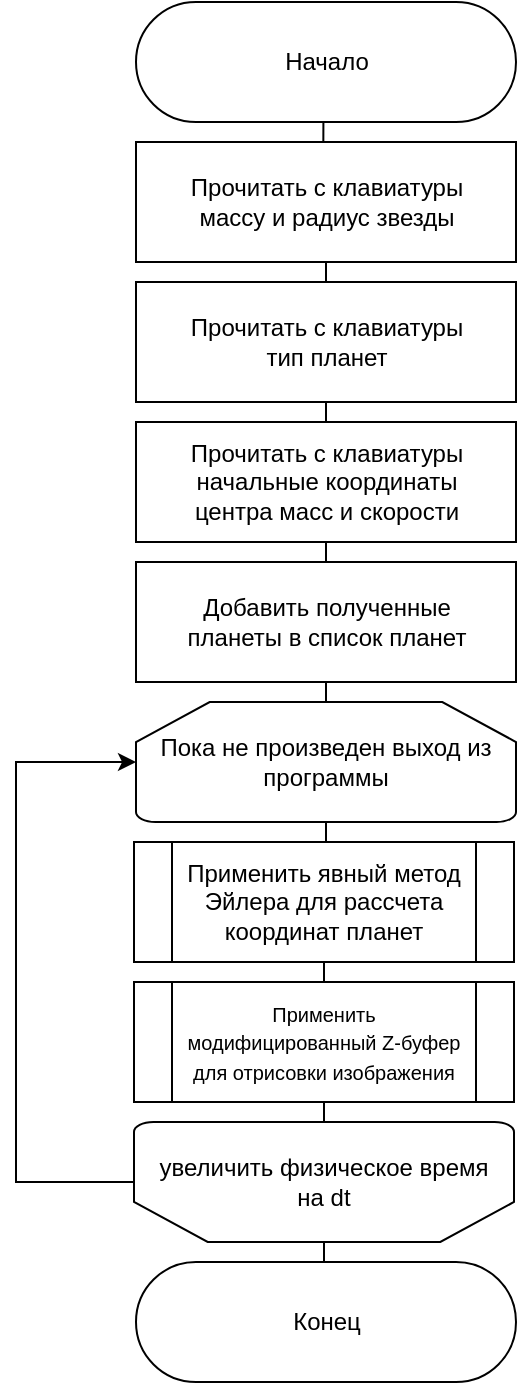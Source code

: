 <mxfile version="20.3.0" type="device"><diagram id="IoaRdNhJ-2hytC0xvdKv" name="Страница 1"><mxGraphModel dx="946" dy="587" grid="1" gridSize="10" guides="1" tooltips="1" connect="1" arrows="1" fold="1" page="1" pageScale="1" pageWidth="827" pageHeight="1169" math="0" shadow="0"><root><mxCell id="0"/><mxCell id="1" parent="0"/><mxCell id="IxTBADBYJWveTr3yVdoe-9" style="edgeStyle=orthogonalEdgeStyle;rounded=0;orthogonalLoop=1;jettySize=auto;html=1;exitX=0.5;exitY=0.5;exitDx=0;exitDy=30;exitPerimeter=0;entryX=0.493;entryY=-0.001;entryDx=0;entryDy=0;fontSize=10;endArrow=none;endFill=0;entryPerimeter=0;" parent="1" source="IxTBADBYJWveTr3yVdoe-1" target="IxTBADBYJWveTr3yVdoe-2" edge="1"><mxGeometry relative="1" as="geometry"/></mxCell><mxCell id="IxTBADBYJWveTr3yVdoe-1" value="Начало" style="html=1;dashed=0;whitespace=wrap;shape=mxgraph.dfd.start" parent="1" vertex="1"><mxGeometry x="320" y="40" width="190" height="60" as="geometry"/></mxCell><mxCell id="IxTBADBYJWveTr3yVdoe-11" style="edgeStyle=orthogonalEdgeStyle;rounded=0;orthogonalLoop=1;jettySize=auto;html=1;exitX=0.5;exitY=1;exitDx=0;exitDy=0;entryX=0.5;entryY=0;entryDx=0;entryDy=0;fontSize=10;endArrow=none;endFill=0;" parent="1" source="IxTBADBYJWveTr3yVdoe-2" target="IxTBADBYJWveTr3yVdoe-3" edge="1"><mxGeometry relative="1" as="geometry"/></mxCell><mxCell id="IxTBADBYJWveTr3yVdoe-2" value="Прочитать с клавиатуры&lt;br&gt;массу и радиус звезды" style="html=1;dashed=0;whitespace=wrap;" parent="1" vertex="1"><mxGeometry x="320" y="110" width="190" height="60" as="geometry"/></mxCell><mxCell id="IxTBADBYJWveTr3yVdoe-12" style="edgeStyle=orthogonalEdgeStyle;rounded=0;orthogonalLoop=1;jettySize=auto;html=1;exitX=0.5;exitY=1;exitDx=0;exitDy=0;entryX=0.5;entryY=0;entryDx=0;entryDy=0;fontSize=10;endArrow=none;endFill=0;" parent="1" source="IxTBADBYJWveTr3yVdoe-3" target="IxTBADBYJWveTr3yVdoe-4" edge="1"><mxGeometry relative="1" as="geometry"/></mxCell><mxCell id="IxTBADBYJWveTr3yVdoe-3" value="Прочитать с клавиатуры&lt;br&gt;тип планет" style="html=1;dashed=0;whitespace=wrap;" parent="1" vertex="1"><mxGeometry x="320" y="180" width="190" height="60" as="geometry"/></mxCell><mxCell id="IxTBADBYJWveTr3yVdoe-4" value="Прочитать с клавиатуры&lt;br&gt;начальные координаты&lt;br&gt;центра масс и скорости" style="html=1;dashed=0;whitespace=wrap;" parent="1" vertex="1"><mxGeometry x="320" y="250" width="190" height="60" as="geometry"/></mxCell><mxCell id="IxTBADBYJWveTr3yVdoe-13" style="edgeStyle=orthogonalEdgeStyle;rounded=0;orthogonalLoop=1;jettySize=auto;html=1;exitX=0.5;exitY=0;exitDx=0;exitDy=0;entryX=0.5;entryY=1;entryDx=0;entryDy=0;fontSize=10;endArrow=none;endFill=0;" parent="1" source="IxTBADBYJWveTr3yVdoe-5" target="IxTBADBYJWveTr3yVdoe-4" edge="1"><mxGeometry relative="1" as="geometry"/></mxCell><mxCell id="IxTBADBYJWveTr3yVdoe-14" style="edgeStyle=orthogonalEdgeStyle;rounded=0;orthogonalLoop=1;jettySize=auto;html=1;exitX=0.5;exitY=1;exitDx=0;exitDy=0;entryX=0.5;entryY=0;entryDx=0;entryDy=0;entryPerimeter=0;fontSize=10;endArrow=none;endFill=0;" parent="1" source="IxTBADBYJWveTr3yVdoe-5" target="IxTBADBYJWveTr3yVdoe-6" edge="1"><mxGeometry relative="1" as="geometry"/></mxCell><mxCell id="IxTBADBYJWveTr3yVdoe-5" value="Добавить полученные&lt;br&gt;планеты в список планет" style="html=1;dashed=0;whitespace=wrap;" parent="1" vertex="1"><mxGeometry x="320" y="320" width="190" height="60" as="geometry"/></mxCell><mxCell id="IxTBADBYJWveTr3yVdoe-6" value="Пока не произведен выход из программы" style="strokeWidth=1;html=1;shape=mxgraph.flowchart.loop_limit;whiteSpace=wrap;" parent="1" vertex="1"><mxGeometry x="320" y="390" width="190" height="60" as="geometry"/></mxCell><mxCell id="IxTBADBYJWveTr3yVdoe-21" style="edgeStyle=orthogonalEdgeStyle;rounded=0;orthogonalLoop=1;jettySize=auto;html=1;exitX=1;exitY=0.5;exitDx=0;exitDy=0;exitPerimeter=0;entryX=0;entryY=0.5;entryDx=0;entryDy=0;entryPerimeter=0;fontSize=10;endArrow=classic;endFill=1;" parent="1" source="IxTBADBYJWveTr3yVdoe-8" target="IxTBADBYJWveTr3yVdoe-6" edge="1"><mxGeometry relative="1" as="geometry"><Array as="points"><mxPoint x="260" y="630"/><mxPoint x="260" y="420"/></Array></mxGeometry></mxCell><mxCell id="UXRbnhzW6L_9_7wnzCJe-6" style="edgeStyle=orthogonalEdgeStyle;rounded=0;orthogonalLoop=1;jettySize=auto;html=1;exitX=0.5;exitY=1;exitDx=0;exitDy=0;exitPerimeter=0;entryX=0.5;entryY=1;entryDx=0;entryDy=0;endArrow=none;endFill=0;" edge="1" parent="1" source="IxTBADBYJWveTr3yVdoe-8" target="UXRbnhzW6L_9_7wnzCJe-1"><mxGeometry relative="1" as="geometry"/></mxCell><mxCell id="IxTBADBYJWveTr3yVdoe-8" value="увеличить физическое время&lt;br&gt;на dt" style="strokeWidth=1;html=1;shape=mxgraph.flowchart.loop_limit;whiteSpace=wrap;direction=west;" parent="1" vertex="1"><mxGeometry x="319" y="600" width="190" height="60" as="geometry"/></mxCell><mxCell id="IxTBADBYJWveTr3yVdoe-20" style="edgeStyle=orthogonalEdgeStyle;rounded=0;orthogonalLoop=1;jettySize=auto;html=1;exitX=0.5;exitY=0.5;exitDx=0;exitDy=-30;exitPerimeter=0;entryX=0.5;entryY=0;entryDx=0;entryDy=0;entryPerimeter=0;fontSize=10;endArrow=none;endFill=0;" parent="1" source="IxTBADBYJWveTr3yVdoe-19" target="IxTBADBYJWveTr3yVdoe-8" edge="1"><mxGeometry relative="1" as="geometry"/></mxCell><mxCell id="IxTBADBYJWveTr3yVdoe-19" value="Конец" style="html=1;dashed=0;whitespace=wrap;shape=mxgraph.dfd.start" parent="1" vertex="1"><mxGeometry x="320" y="670" width="190" height="60" as="geometry"/></mxCell><mxCell id="UXRbnhzW6L_9_7wnzCJe-5" style="edgeStyle=orthogonalEdgeStyle;rounded=0;orthogonalLoop=1;jettySize=auto;html=1;exitX=0.5;exitY=0;exitDx=0;exitDy=0;entryX=0.5;entryY=1;entryDx=0;entryDy=0;endArrow=none;endFill=0;" edge="1" parent="1" source="UXRbnhzW6L_9_7wnzCJe-1" target="UXRbnhzW6L_9_7wnzCJe-2"><mxGeometry relative="1" as="geometry"/></mxCell><mxCell id="UXRbnhzW6L_9_7wnzCJe-1" value="&lt;span style=&quot;font-size: 10px;&quot;&gt;Применить&lt;/span&gt;&lt;br style=&quot;font-size: 10px;&quot;&gt;&lt;span style=&quot;font-size: 10px;&quot;&gt;модифицированный Z-буфер&lt;/span&gt;&lt;br style=&quot;font-size: 10px;&quot;&gt;&lt;span style=&quot;font-size: 10px;&quot;&gt;для отрисовки изображения&lt;/span&gt;" style="shape=process;whiteSpace=wrap;html=1;backgroundOutline=1;" vertex="1" parent="1"><mxGeometry x="319" y="530" width="190" height="60" as="geometry"/></mxCell><mxCell id="UXRbnhzW6L_9_7wnzCJe-4" style="edgeStyle=orthogonalEdgeStyle;rounded=0;orthogonalLoop=1;jettySize=auto;html=1;exitX=0.5;exitY=0;exitDx=0;exitDy=0;entryX=0.5;entryY=1;entryDx=0;entryDy=0;entryPerimeter=0;endArrow=none;endFill=0;" edge="1" parent="1" source="UXRbnhzW6L_9_7wnzCJe-2" target="IxTBADBYJWveTr3yVdoe-6"><mxGeometry relative="1" as="geometry"/></mxCell><mxCell id="UXRbnhzW6L_9_7wnzCJe-2" value="Применить явный метод Эйлера для рассчета координат планет" style="shape=process;whiteSpace=wrap;html=1;backgroundOutline=1;" vertex="1" parent="1"><mxGeometry x="319" y="460" width="190" height="60" as="geometry"/></mxCell></root></mxGraphModel></diagram></mxfile>